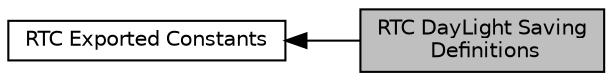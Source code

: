 digraph "RTC DayLight Saving Definitions"
{
  edge [fontname="Helvetica",fontsize="10",labelfontname="Helvetica",labelfontsize="10"];
  node [fontname="Helvetica",fontsize="10",shape=record];
  rankdir=LR;
  Node0 [label="RTC DayLight Saving\l Definitions",height=0.2,width=0.4,color="black", fillcolor="grey75", style="filled", fontcolor="black"];
  Node1 [label="RTC Exported Constants",height=0.2,width=0.4,color="black", fillcolor="white", style="filled",URL="$group___r_t_c___exported___constants.html"];
  Node1->Node0 [shape=plaintext, dir="back", style="solid"];
}
